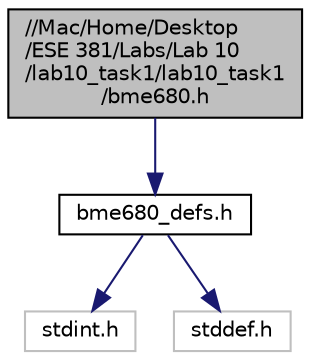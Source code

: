 digraph "//Mac/Home/Desktop/ESE 381/Labs/Lab 10/lab10_task1/lab10_task1/bme680.h"
{
 // LATEX_PDF_SIZE
  edge [fontname="Helvetica",fontsize="10",labelfontname="Helvetica",labelfontsize="10"];
  node [fontname="Helvetica",fontsize="10",shape=record];
  Node1 [label="//Mac/Home/Desktop\l/ESE 381/Labs/Lab 10\l/lab10_task1/lab10_task1\l/bme680.h",height=0.2,width=0.4,color="black", fillcolor="grey75", style="filled", fontcolor="black",tooltip="Sensor driver for BME680 sensor."];
  Node1 -> Node2 [color="midnightblue",fontsize="10",style="solid",fontname="Helvetica"];
  Node2 [label="bme680_defs.h",height=0.2,width=0.4,color="black", fillcolor="white", style="filled",URL="$bme680__defs_8h.html",tooltip="Sensor driver for BME680 sensor."];
  Node2 -> Node3 [color="midnightblue",fontsize="10",style="solid",fontname="Helvetica"];
  Node3 [label="stdint.h",height=0.2,width=0.4,color="grey75", fillcolor="white", style="filled",tooltip=" "];
  Node2 -> Node4 [color="midnightblue",fontsize="10",style="solid",fontname="Helvetica"];
  Node4 [label="stddef.h",height=0.2,width=0.4,color="grey75", fillcolor="white", style="filled",tooltip=" "];
}
